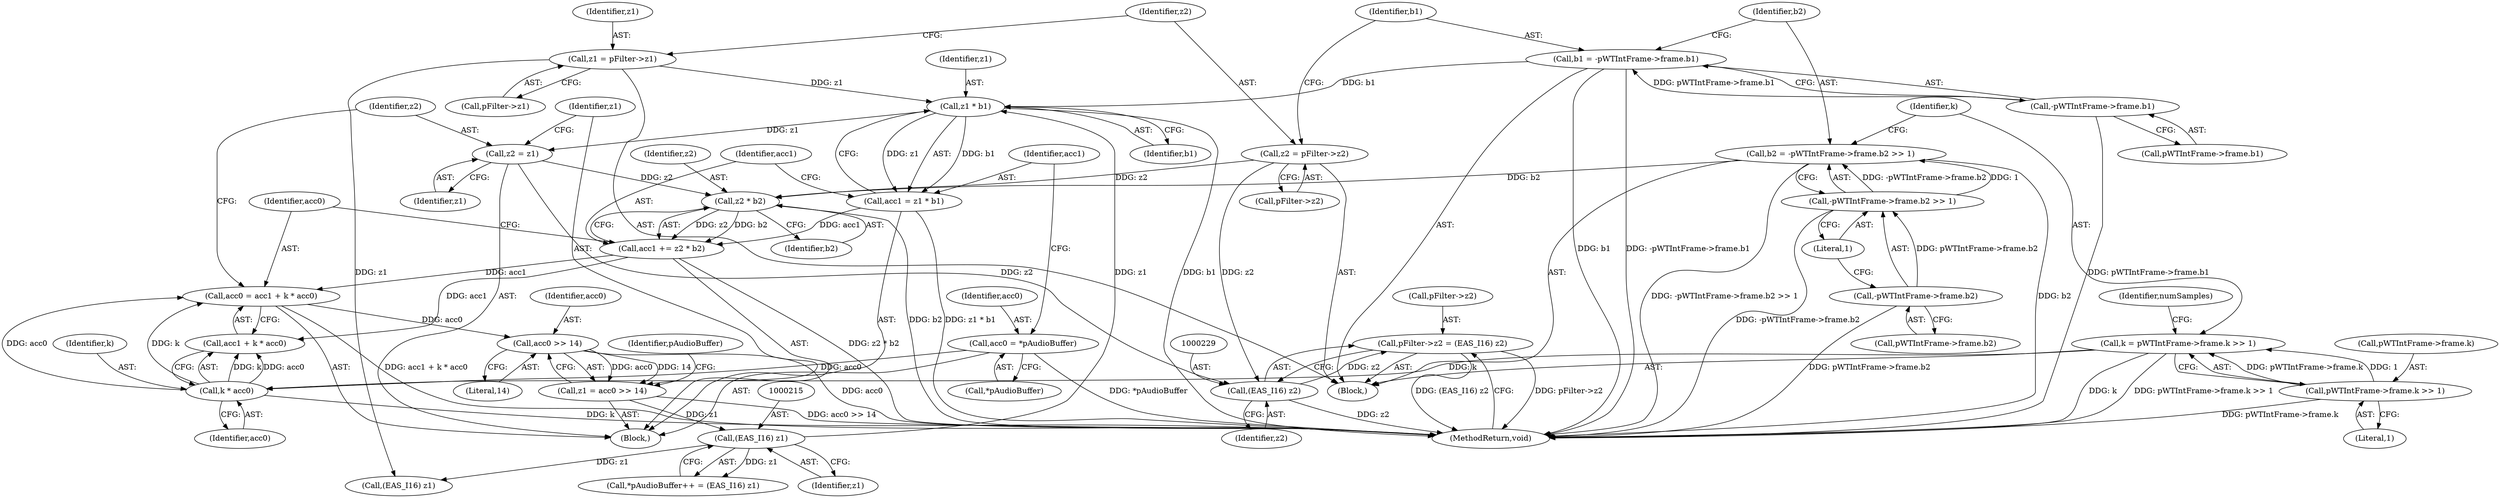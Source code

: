 digraph "0_Android_24d7c408c52143bce7b49de82f3913fd8d1219cf_3@pointer" {
"1000224" [label="(Call,pFilter->z2 = (EAS_I16) z2)"];
"1000228" [label="(Call,(EAS_I16) z2)"];
"1000202" [label="(Call,z2 = z1)"];
"1000187" [label="(Call,z1 * b1)"];
"1000214" [label="(Call,(EAS_I16) z1)"];
"1000205" [label="(Call,z1 = acc0 >> 14)"];
"1000207" [label="(Call,acc0 >> 14)"];
"1000195" [label="(Call,acc0 = acc1 + k * acc0)"];
"1000190" [label="(Call,acc1 += z2 * b2)"];
"1000192" [label="(Call,z2 * b2)"];
"1000145" [label="(Call,z2 = pFilter->z2)"];
"1000158" [label="(Call,b2 = -pWTIntFrame->frame.b2 >> 1)"];
"1000160" [label="(Call,-pWTIntFrame->frame.b2 >> 1)"];
"1000161" [label="(Call,-pWTIntFrame->frame.b2)"];
"1000185" [label="(Call,acc1 = z1 * b1)"];
"1000199" [label="(Call,k * acc0)"];
"1000168" [label="(Call,k = pWTIntFrame->frame.k >> 1)"];
"1000170" [label="(Call,pWTIntFrame->frame.k >> 1)"];
"1000181" [label="(Call,acc0 = *pAudioBuffer)"];
"1000140" [label="(Call,z1 = pFilter->z1)"];
"1000150" [label="(Call,b1 = -pWTIntFrame->frame.b1)"];
"1000152" [label="(Call,-pWTIntFrame->frame.b1)"];
"1000191" [label="(Identifier,acc1)"];
"1000140" [label="(Call,z1 = pFilter->z1)"];
"1000197" [label="(Call,acc1 + k * acc0)"];
"1000146" [label="(Identifier,z2)"];
"1000231" [label="(MethodReturn,void)"];
"1000176" [label="(Literal,1)"];
"1000230" [label="(Identifier,z2)"];
"1000183" [label="(Call,*pAudioBuffer)"];
"1000195" [label="(Call,acc0 = acc1 + k * acc0)"];
"1000169" [label="(Identifier,k)"];
"1000179" [label="(Identifier,numSamples)"];
"1000170" [label="(Call,pWTIntFrame->frame.k >> 1)"];
"1000200" [label="(Identifier,k)"];
"1000180" [label="(Block,)"];
"1000194" [label="(Identifier,b2)"];
"1000214" [label="(Call,(EAS_I16) z1)"];
"1000152" [label="(Call,-pWTIntFrame->frame.b1)"];
"1000192" [label="(Call,z2 * b2)"];
"1000206" [label="(Identifier,z1)"];
"1000160" [label="(Call,-pWTIntFrame->frame.b2 >> 1)"];
"1000187" [label="(Call,z1 * b1)"];
"1000147" [label="(Call,pFilter->z2)"];
"1000207" [label="(Call,acc0 >> 14)"];
"1000213" [label="(Identifier,pAudioBuffer)"];
"1000205" [label="(Call,z1 = acc0 >> 14)"];
"1000158" [label="(Call,b2 = -pWTIntFrame->frame.b2 >> 1)"];
"1000225" [label="(Call,pFilter->z2)"];
"1000224" [label="(Call,pFilter->z2 = (EAS_I16) z2)"];
"1000221" [label="(Call,(EAS_I16) z1)"];
"1000208" [label="(Identifier,acc0)"];
"1000209" [label="(Literal,14)"];
"1000203" [label="(Identifier,z2)"];
"1000151" [label="(Identifier,b1)"];
"1000109" [label="(Block,)"];
"1000186" [label="(Identifier,acc1)"];
"1000210" [label="(Call,*pAudioBuffer++ = (EAS_I16) z1)"];
"1000193" [label="(Identifier,z2)"];
"1000181" [label="(Call,acc0 = *pAudioBuffer)"];
"1000150" [label="(Call,b1 = -pWTIntFrame->frame.b1)"];
"1000171" [label="(Call,pWTIntFrame->frame.k)"];
"1000190" [label="(Call,acc1 += z2 * b2)"];
"1000199" [label="(Call,k * acc0)"];
"1000167" [label="(Literal,1)"];
"1000162" [label="(Call,pWTIntFrame->frame.b2)"];
"1000202" [label="(Call,z2 = z1)"];
"1000153" [label="(Call,pWTIntFrame->frame.b1)"];
"1000185" [label="(Call,acc1 = z1 * b1)"];
"1000142" [label="(Call,pFilter->z1)"];
"1000188" [label="(Identifier,z1)"];
"1000216" [label="(Identifier,z1)"];
"1000204" [label="(Identifier,z1)"];
"1000161" [label="(Call,-pWTIntFrame->frame.b2)"];
"1000228" [label="(Call,(EAS_I16) z2)"];
"1000201" [label="(Identifier,acc0)"];
"1000196" [label="(Identifier,acc0)"];
"1000189" [label="(Identifier,b1)"];
"1000159" [label="(Identifier,b2)"];
"1000168" [label="(Call,k = pWTIntFrame->frame.k >> 1)"];
"1000141" [label="(Identifier,z1)"];
"1000182" [label="(Identifier,acc0)"];
"1000145" [label="(Call,z2 = pFilter->z2)"];
"1000224" -> "1000109"  [label="AST: "];
"1000224" -> "1000228"  [label="CFG: "];
"1000225" -> "1000224"  [label="AST: "];
"1000228" -> "1000224"  [label="AST: "];
"1000231" -> "1000224"  [label="CFG: "];
"1000224" -> "1000231"  [label="DDG: pFilter->z2"];
"1000224" -> "1000231"  [label="DDG: (EAS_I16) z2"];
"1000228" -> "1000224"  [label="DDG: z2"];
"1000228" -> "1000230"  [label="CFG: "];
"1000229" -> "1000228"  [label="AST: "];
"1000230" -> "1000228"  [label="AST: "];
"1000228" -> "1000231"  [label="DDG: z2"];
"1000202" -> "1000228"  [label="DDG: z2"];
"1000145" -> "1000228"  [label="DDG: z2"];
"1000202" -> "1000180"  [label="AST: "];
"1000202" -> "1000204"  [label="CFG: "];
"1000203" -> "1000202"  [label="AST: "];
"1000204" -> "1000202"  [label="AST: "];
"1000206" -> "1000202"  [label="CFG: "];
"1000202" -> "1000192"  [label="DDG: z2"];
"1000187" -> "1000202"  [label="DDG: z1"];
"1000187" -> "1000185"  [label="AST: "];
"1000187" -> "1000189"  [label="CFG: "];
"1000188" -> "1000187"  [label="AST: "];
"1000189" -> "1000187"  [label="AST: "];
"1000185" -> "1000187"  [label="CFG: "];
"1000187" -> "1000231"  [label="DDG: b1"];
"1000187" -> "1000185"  [label="DDG: z1"];
"1000187" -> "1000185"  [label="DDG: b1"];
"1000214" -> "1000187"  [label="DDG: z1"];
"1000140" -> "1000187"  [label="DDG: z1"];
"1000150" -> "1000187"  [label="DDG: b1"];
"1000214" -> "1000210"  [label="AST: "];
"1000214" -> "1000216"  [label="CFG: "];
"1000215" -> "1000214"  [label="AST: "];
"1000216" -> "1000214"  [label="AST: "];
"1000210" -> "1000214"  [label="CFG: "];
"1000214" -> "1000210"  [label="DDG: z1"];
"1000205" -> "1000214"  [label="DDG: z1"];
"1000214" -> "1000221"  [label="DDG: z1"];
"1000205" -> "1000180"  [label="AST: "];
"1000205" -> "1000207"  [label="CFG: "];
"1000206" -> "1000205"  [label="AST: "];
"1000207" -> "1000205"  [label="AST: "];
"1000213" -> "1000205"  [label="CFG: "];
"1000205" -> "1000231"  [label="DDG: acc0 >> 14"];
"1000207" -> "1000205"  [label="DDG: acc0"];
"1000207" -> "1000205"  [label="DDG: 14"];
"1000207" -> "1000209"  [label="CFG: "];
"1000208" -> "1000207"  [label="AST: "];
"1000209" -> "1000207"  [label="AST: "];
"1000207" -> "1000231"  [label="DDG: acc0"];
"1000195" -> "1000207"  [label="DDG: acc0"];
"1000195" -> "1000180"  [label="AST: "];
"1000195" -> "1000197"  [label="CFG: "];
"1000196" -> "1000195"  [label="AST: "];
"1000197" -> "1000195"  [label="AST: "];
"1000203" -> "1000195"  [label="CFG: "];
"1000195" -> "1000231"  [label="DDG: acc1 + k * acc0"];
"1000190" -> "1000195"  [label="DDG: acc1"];
"1000199" -> "1000195"  [label="DDG: k"];
"1000199" -> "1000195"  [label="DDG: acc0"];
"1000190" -> "1000180"  [label="AST: "];
"1000190" -> "1000192"  [label="CFG: "];
"1000191" -> "1000190"  [label="AST: "];
"1000192" -> "1000190"  [label="AST: "];
"1000196" -> "1000190"  [label="CFG: "];
"1000190" -> "1000231"  [label="DDG: z2 * b2"];
"1000192" -> "1000190"  [label="DDG: z2"];
"1000192" -> "1000190"  [label="DDG: b2"];
"1000185" -> "1000190"  [label="DDG: acc1"];
"1000190" -> "1000197"  [label="DDG: acc1"];
"1000192" -> "1000194"  [label="CFG: "];
"1000193" -> "1000192"  [label="AST: "];
"1000194" -> "1000192"  [label="AST: "];
"1000192" -> "1000231"  [label="DDG: b2"];
"1000145" -> "1000192"  [label="DDG: z2"];
"1000158" -> "1000192"  [label="DDG: b2"];
"1000145" -> "1000109"  [label="AST: "];
"1000145" -> "1000147"  [label="CFG: "];
"1000146" -> "1000145"  [label="AST: "];
"1000147" -> "1000145"  [label="AST: "];
"1000151" -> "1000145"  [label="CFG: "];
"1000158" -> "1000109"  [label="AST: "];
"1000158" -> "1000160"  [label="CFG: "];
"1000159" -> "1000158"  [label="AST: "];
"1000160" -> "1000158"  [label="AST: "];
"1000169" -> "1000158"  [label="CFG: "];
"1000158" -> "1000231"  [label="DDG: b2"];
"1000158" -> "1000231"  [label="DDG: -pWTIntFrame->frame.b2 >> 1"];
"1000160" -> "1000158"  [label="DDG: -pWTIntFrame->frame.b2"];
"1000160" -> "1000158"  [label="DDG: 1"];
"1000160" -> "1000167"  [label="CFG: "];
"1000161" -> "1000160"  [label="AST: "];
"1000167" -> "1000160"  [label="AST: "];
"1000160" -> "1000231"  [label="DDG: -pWTIntFrame->frame.b2"];
"1000161" -> "1000160"  [label="DDG: pWTIntFrame->frame.b2"];
"1000161" -> "1000162"  [label="CFG: "];
"1000162" -> "1000161"  [label="AST: "];
"1000167" -> "1000161"  [label="CFG: "];
"1000161" -> "1000231"  [label="DDG: pWTIntFrame->frame.b2"];
"1000185" -> "1000180"  [label="AST: "];
"1000186" -> "1000185"  [label="AST: "];
"1000191" -> "1000185"  [label="CFG: "];
"1000185" -> "1000231"  [label="DDG: z1 * b1"];
"1000199" -> "1000197"  [label="AST: "];
"1000199" -> "1000201"  [label="CFG: "];
"1000200" -> "1000199"  [label="AST: "];
"1000201" -> "1000199"  [label="AST: "];
"1000197" -> "1000199"  [label="CFG: "];
"1000199" -> "1000231"  [label="DDG: k"];
"1000199" -> "1000197"  [label="DDG: k"];
"1000199" -> "1000197"  [label="DDG: acc0"];
"1000168" -> "1000199"  [label="DDG: k"];
"1000181" -> "1000199"  [label="DDG: acc0"];
"1000168" -> "1000109"  [label="AST: "];
"1000168" -> "1000170"  [label="CFG: "];
"1000169" -> "1000168"  [label="AST: "];
"1000170" -> "1000168"  [label="AST: "];
"1000179" -> "1000168"  [label="CFG: "];
"1000168" -> "1000231"  [label="DDG: k"];
"1000168" -> "1000231"  [label="DDG: pWTIntFrame->frame.k >> 1"];
"1000170" -> "1000168"  [label="DDG: pWTIntFrame->frame.k"];
"1000170" -> "1000168"  [label="DDG: 1"];
"1000170" -> "1000176"  [label="CFG: "];
"1000171" -> "1000170"  [label="AST: "];
"1000176" -> "1000170"  [label="AST: "];
"1000170" -> "1000231"  [label="DDG: pWTIntFrame->frame.k"];
"1000181" -> "1000180"  [label="AST: "];
"1000181" -> "1000183"  [label="CFG: "];
"1000182" -> "1000181"  [label="AST: "];
"1000183" -> "1000181"  [label="AST: "];
"1000186" -> "1000181"  [label="CFG: "];
"1000181" -> "1000231"  [label="DDG: *pAudioBuffer"];
"1000140" -> "1000109"  [label="AST: "];
"1000140" -> "1000142"  [label="CFG: "];
"1000141" -> "1000140"  [label="AST: "];
"1000142" -> "1000140"  [label="AST: "];
"1000146" -> "1000140"  [label="CFG: "];
"1000140" -> "1000221"  [label="DDG: z1"];
"1000150" -> "1000109"  [label="AST: "];
"1000150" -> "1000152"  [label="CFG: "];
"1000151" -> "1000150"  [label="AST: "];
"1000152" -> "1000150"  [label="AST: "];
"1000159" -> "1000150"  [label="CFG: "];
"1000150" -> "1000231"  [label="DDG: b1"];
"1000150" -> "1000231"  [label="DDG: -pWTIntFrame->frame.b1"];
"1000152" -> "1000150"  [label="DDG: pWTIntFrame->frame.b1"];
"1000152" -> "1000153"  [label="CFG: "];
"1000153" -> "1000152"  [label="AST: "];
"1000152" -> "1000231"  [label="DDG: pWTIntFrame->frame.b1"];
}
